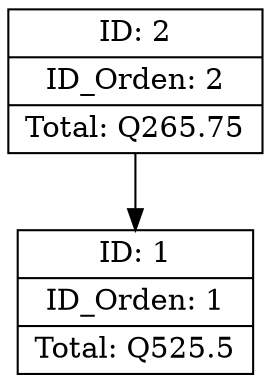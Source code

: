 digraph PilaFacturas {
    rankdir=TB;
    node [shape=record];
    Nodo2 [label="{ID: 2 | ID_Orden: 2 | Total: Q265.75}"];
    Nodo2 -> Nodo1;
    Nodo1 [label="{ID: 1 | ID_Orden: 1 | Total: Q525.5}"];
}
